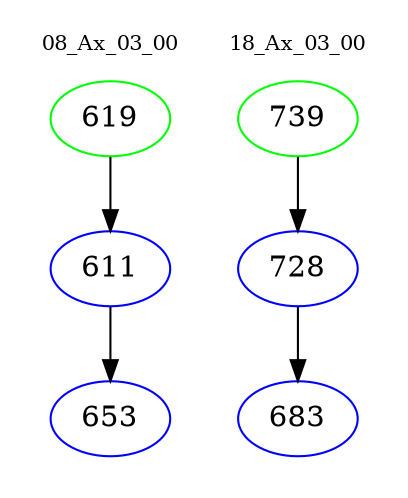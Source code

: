 digraph{
subgraph cluster_0 {
color = white
label = "08_Ax_03_00";
fontsize=10;
T0_619 [label="619", color="green"]
T0_619 -> T0_611 [color="black"]
T0_611 [label="611", color="blue"]
T0_611 -> T0_653 [color="black"]
T0_653 [label="653", color="blue"]
}
subgraph cluster_1 {
color = white
label = "18_Ax_03_00";
fontsize=10;
T1_739 [label="739", color="green"]
T1_739 -> T1_728 [color="black"]
T1_728 [label="728", color="blue"]
T1_728 -> T1_683 [color="black"]
T1_683 [label="683", color="blue"]
}
}
